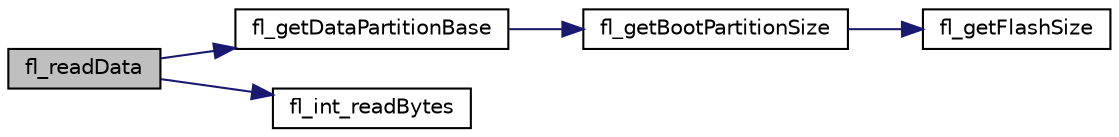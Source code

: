 digraph "fl_readData"
{
 // INTERACTIVE_SVG=YES
  edge [fontname="Helvetica",fontsize="10",labelfontname="Helvetica",labelfontsize="10"];
  node [fontname="Helvetica",fontsize="10",shape=record];
  rankdir="LR";
  Node1 [label="fl_readData",height=0.2,width=0.4,color="black", fillcolor="grey75", style="filled" fontcolor="black"];
  Node1 -> Node2 [color="midnightblue",fontsize="10",style="solid",fontname="Helvetica"];
  Node2 [label="fl_getDataPartitionBase",height=0.2,width=0.4,color="black", fillcolor="white", style="filled",URL="$flashlib_8c.html#a8ccbe7b65551adf7bf1ecf0479e2dfc6"];
  Node2 -> Node3 [color="midnightblue",fontsize="10",style="solid",fontname="Helvetica"];
  Node3 [label="fl_getBootPartitionSize",height=0.2,width=0.4,color="black", fillcolor="white", style="filled",URL="$flashlib_8c.html#a8d249287795e51c71d2aad170ea6675b"];
  Node3 -> Node4 [color="midnightblue",fontsize="10",style="solid",fontname="Helvetica"];
  Node4 [label="fl_getFlashSize",height=0.2,width=0.4,color="black", fillcolor="white", style="filled",URL="$flashlib_8c.html#ab799c7f07d473e0e76035ff44b6f85e1"];
  Node1 -> Node5 [color="midnightblue",fontsize="10",style="solid",fontname="Helvetica"];
  Node5 [label="fl_int_readBytes",height=0.2,width=0.4,color="black", fillcolor="white", style="filled",URL="$device__access_8h.html#a1529e8493ee4731f2c295fc236a8b4fe"];
}
